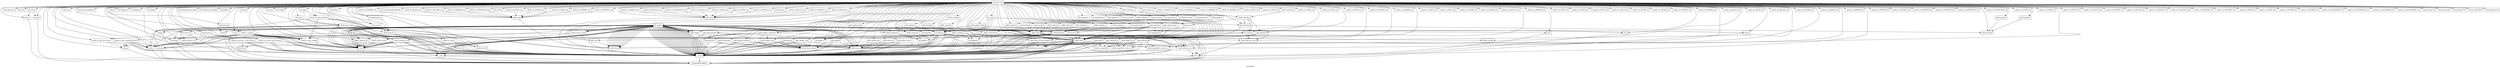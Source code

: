 digraph "Call graph" {
	label="Call graph";

	Node0x805705540 [shape=record,label="{external node}"];
	Node0x805705540 -> Node0x8057062c0;
	Node0x805705540 -> Node0x8057065f0;
	Node0x805705540 -> Node0x805706650;
	Node0x805705540 -> Node0x8057066b0;
	Node0x805705540 -> Node0x805706710;
	Node0x805705540 -> Node0x8057067d0;
	Node0x805705540 -> Node0x805706830;
	Node0x805705540 -> Node0x8057068f0;
	Node0x805705540 -> Node0x805706980;
	Node0x805705540 -> Node0x8057069e0;
	Node0x805705540 -> Node0x805706a40;
	Node0x805705540 -> Node0x805706aa0;
	Node0x805705540 -> Node0x805707490;
	Node0x805705540 -> Node0x805706c20;
	Node0x805705540 -> Node0x8057074f0;
	Node0x805705540 -> Node0x8057075b0;
	Node0x805705540 -> Node0x805707640;
	Node0x805705540 -> Node0x8057076d0;
	Node0x805705540 -> Node0x805707790;
	Node0x805705540 -> Node0x8057077f0;
	Node0x805705540 -> Node0x805707850;
	Node0x805705540 -> Node0x8057078e0;
	Node0x805705540 -> Node0x805707550;
	Node0x805705540 -> Node0x8057079a0;
	Node0x805705540 -> Node0x805707a00;
	Node0x805705540 -> Node0x805707ac0;
	Node0x805705540 -> Node0x805707be0;
	Node0x805705540 -> Node0x805707c40;
	Node0x805705540 -> Node0x805707ca0;
	Node0x805705540 -> Node0x805707d00;
	Node0x805705540 -> Node0x805707d60;
	Node0x805705540 -> Node0x805707dc0;
	Node0x805705540 -> Node0x805707e20;
	Node0x805705540 -> Node0x805707ee0;
	Node0x805705540 -> Node0x805707f40;
	Node0x805705540 -> Node0x805707fa0;
	Node0x805705540 -> Node0x80536e000;
	Node0x805705540 -> Node0x80536e060;
	Node0x805705540 -> Node0x80536e0c0;
	Node0x805705540 -> Node0x80536e180;
	Node0x805705540 -> Node0x80536e1e0;
	Node0x805705540 -> Node0x80536e240;
	Node0x805705540 -> Node0x80536e2a0;
	Node0x805705540 -> Node0x80536e300;
	Node0x805705540 -> Node0x80536e360;
	Node0x805705540 -> Node0x80536e420;
	Node0x805705540 -> Node0x80536e540;
	Node0x805705540 -> Node0x80536e5a0;
	Node0x805705540 -> Node0x80536e600;
	Node0x805705540 -> Node0x80536e660;
	Node0x805705540 -> Node0x80536e6c0;
	Node0x805705540 -> Node0x80536e780;
	Node0x805705540 -> Node0x80536e9c0;
	Node0x805705540 -> Node0x80536ec00;
	Node0x805705540 -> Node0x80536ea80;
	Node0x805705540 -> Node0x80536eae0;
	Node0x805705540 -> Node0x80536eb40;
	Node0x805705540 -> Node0x80536eba0;
	Node0x805705540 -> Node0x80536ec60;
	Node0x805705540 -> Node0x80536ecc0;
	Node0x805705540 -> Node0x80536ed20;
	Node0x805705540 -> Node0x80536ed80;
	Node0x805705540 -> Node0x80536ee40;
	Node0x805705540 -> Node0x80536eea0;
	Node0x805705540 -> Node0x80536ef00;
	Node0x805705540 -> Node0x80536ef60;
	Node0x805705540 -> Node0x80536efc0;
	Node0x805705540 -> Node0x80536f020;
	Node0x805705540 -> Node0x80536f080;
	Node0x805705540 -> Node0x80536f0e0;
	Node0x805705540 -> Node0x80536f140;
	Node0x805705540 -> Node0x80536f1a0;
	Node0x805705540 -> Node0x80536f200;
	Node0x805705540 -> Node0x80536f260;
	Node0x805705540 -> Node0x80536f2c0;
	Node0x805705540 -> Node0x80536f320;
	Node0x805705540 -> Node0x80536f380;
	Node0x805705540 -> Node0x80536f3e0;
	Node0x805705540 -> Node0x80536f440;
	Node0x805705540 -> Node0x80536f4a0;
	Node0x805705540 -> Node0x80536f500;
	Node0x805705540 -> Node0x80536f560;
	Node0x805705540 -> Node0x80536f5c0;
	Node0x805705540 -> Node0x80536f620;
	Node0x805705540 -> Node0x80536f680;
	Node0x805705540 -> Node0x80536f6e0;
	Node0x805705540 -> Node0x80536f7a0;
	Node0x805705540 -> Node0x80536f800;
	Node0x805705540 -> Node0x80536f860;
	Node0x805705540 -> Node0x80536f8c0;
	Node0x805705540 -> Node0x80536f920;
	Node0x805705540 -> Node0x80536f980;
	Node0x805705540 -> Node0x80536f9e0;
	Node0x805705540 -> Node0x80536fa40;
	Node0x805705540 -> Node0x80536fb00;
	Node0x805705540 -> Node0x80536e720;
	Node0x805705540 -> Node0x80536fb60;
	Node0x805705540 -> Node0x80536fbc0;
	Node0x805705540 -> Node0x80536fc20;
	Node0x805705540 -> Node0x80536fc80;
	Node0x805705540 -> Node0x80536fce0;
	Node0x805705540 -> Node0x80536fd40;
	Node0x805705540 -> Node0x80536fda0;
	Node0x805705540 -> Node0x80536fe00;
	Node0x805705540 -> Node0x80536fe60;
	Node0x805705540 -> Node0x80536fec0;
	Node0x805705540 -> Node0x80536ff20;
	Node0x805705540 -> Node0x80536ff80;
	Node0x805705540 -> Node0x80536ffe0;
	Node0x805705540 -> Node0x805370040;
	Node0x805705540 -> Node0x80536e840;
	Node0x805705540 -> Node0x8053700a0;
	Node0x805705540 -> Node0x805370100;
	Node0x805705540 -> Node0x805706890;
	Node0x805705540 -> Node0x805706bc0;
	Node0x805705540 -> Node0x805370160;
	Node0x805705540 -> Node0x8057073d0;
	Node0x805705540 -> Node0x80536e4e0;
	Node0x805705540 -> Node0x805706770;
	Node0x805705540 -> Node0x805707a60;
	Node0x805705540 -> Node0x805370280;
	Node0x805705540 -> Node0x805706590;
	Node0x805705540 -> Node0x805707b80;
	Node0x805705540 -> Node0x805707b20;
	Node0x805705540 -> Node0x805370220;
	Node0x805705540 -> Node0x8053701c0;
	Node0x805705540 -> Node0x805370340;
	Node0x805705540 -> Node0x8053702e0;
	Node0x805705540 -> Node0x8053703a0;
	Node0x805705540 -> Node0x80536ede0;
	Node0x805705540 -> Node0x805706b00;
	Node0x805705540 -> Node0x80536e120;
	Node0x805705540 -> Node0x80536e960;
	Node0x805705540 -> Node0x80536e3c0;
	Node0x805705540 -> Node0x80536e900;
	Node0x805705540 -> Node0x805707e80;
	Node0x805705540 -> Node0x8057064d0;
	Node0x805705540 -> Node0x805370400;
	Node0x805705540 -> Node0x805370460;
	Node0x805705540 -> Node0x8053704c0;
	Node0x805705540 -> Node0x80536e8a0;
	Node0x805705540 -> Node0x80536f740;
	Node0x805705540 -> Node0x80536faa0;
	Node0x805705540 -> Node0x80536ea20;
	Node0x805705540 -> Node0x80536e480;
	Node0x805705540 -> Node0x805706b60;
	Node0x805705540 -> Node0x805707430;
	Node0x805705540 -> Node0x805370520;
	Node0x805705540 -> Node0x805370580;
	Node0x805705540 -> Node0x8053705e0;
	Node0x805705540 -> Node0x805370640;
	Node0x805705540 -> Node0x8053706a0;
	Node0x805705540 -> Node0x805370700;
	Node0x805705540 -> Node0x805370760;
	Node0x805705540 -> Node0x8053707c0;
	Node0x805705540 -> Node0x805370820;
	Node0x805705540 -> Node0x805370880;
	Node0x805705540 -> Node0x8053708e0;
	Node0x805705540 -> Node0x805370940;
	Node0x805705540 -> Node0x8053709a0;
	Node0x805705540 -> Node0x805370a00;
	Node0x805705540 -> Node0x805370a60;
	Node0x805705540 -> Node0x805370ac0;
	Node0x805705540 -> Node0x805370b20;
	Node0x805705540 -> Node0x805370b80;
	Node0x805705540 -> Node0x805370be0;
	Node0x805705540 -> Node0x805370c40;
	Node0x805705540 -> Node0x805370ca0;
	Node0x805705540 -> Node0x805370d00;
	Node0x805705540 -> Node0x805370d60;
	Node0x805705540 -> Node0x805370dc0;
	Node0x805705540 -> Node0x805370e20;
	Node0x805705540 -> Node0x805370e80;
	Node0x805705540 -> Node0x805370ee0;
	Node0x805705540 -> Node0x805370f40;
	Node0x805705540 -> Node0x805370fa0;
	Node0x805705540 -> Node0x805372000;
	Node0x805705540 -> Node0x805372060;
	Node0x805705540 -> Node0x8053720c0;
	Node0x805705540 -> Node0x805372120;
	Node0x805705540 -> Node0x805372180;
	Node0x805705540 -> Node0x8053721e0;
	Node0x805705540 -> Node0x805372240;
	Node0x805705540 -> Node0x8053722a0;
	Node0x805705540 -> Node0x805372300;
	Node0x805705540 -> Node0x805372360;
	Node0x805705540 -> Node0x8053723c0;
	Node0x805705540 -> Node0x805372420;
	Node0x805705540 -> Node0x805372480;
	Node0x805705540 -> Node0x8053724e0;
	Node0x805705540 -> Node0x805372540;
	Node0x805705540 -> Node0x8053725a0;
	Node0x805705540 -> Node0x805372600;
	Node0x805705540 -> Node0x805372660;
	Node0x805705540 -> Node0x8053726c0;
	Node0x805705540 -> Node0x805372720;
	Node0x805705540 -> Node0x805372780;
	Node0x805705540 -> Node0x8053727e0;
	Node0x805705540 -> Node0x805372840;
	Node0x805705540 -> Node0x8053728a0;
	Node0x805705540 -> Node0x805372900;
	Node0x805705540 -> Node0x805372960;
	Node0x805705540 -> Node0x8053729c0;
	Node0x805705540 -> Node0x805372a20;
	Node0x805705540 -> Node0x805372a80;
	Node0x805705540 -> Node0x805372ae0;
	Node0x805705540 -> Node0x805372b40;
	Node0x805705540 -> Node0x805372ba0;
	Node0x805705540 -> Node0x805372c00;
	Node0x805705540 -> Node0x805372c60;
	Node0x805705540 -> Node0x805372cc0;
	Node0x805705540 -> Node0x805372d20;
	Node0x805705540 -> Node0x805372d80;
	Node0x805705540 -> Node0x805372de0;
	Node0x805705540 -> Node0x805372e40;
	Node0x805705540 -> Node0x805372ea0;
	Node0x805705540 -> Node0x805372f00;
	Node0x805705540 -> Node0x805372f60;
	Node0x805705540 -> Node0x805372fc0;
	Node0x805705540 -> Node0x805373020;
	Node0x805705540 -> Node0x805373080;
	Node0x805705540 -> Node0x8053730e0;
	Node0x805705540 -> Node0x805373140;
	Node0x805705540 -> Node0x8053731a0;
	Node0x805705540 -> Node0x805373200;
	Node0x805705540 -> Node0x805373260;
	Node0x805705540 -> Node0x8053732c0;
	Node0x8057062c0 [shape=record,label="{elf_begin}"];
	Node0x8057062c0 -> Node0x8057064d0;
	Node0x8057062c0 -> Node0x805706590;
	Node0x8057065f0 [shape=record,label="{llvm.dbg.value}"];
	Node0x805706650 [shape=record,label="{elf_cntl}"];
	Node0x8057066b0 [shape=record,label="{elf_end}"];
	Node0x8057066b0 -> Node0x805706710;
	Node0x8057066b0 -> Node0x805706770;
	Node0x8057066b0 -> Node0x805706710;
	Node0x8057066b0 -> Node0x8057067d0;
	Node0x8057066b0 -> Node0x805706830;
	Node0x8057066b0 -> Node0x805706890;
	Node0x8057066b0 -> Node0x805706890;
	Node0x805706710 [shape=record,label="{__assert}"];
	Node0x805706710 -> Node0x805706050;
	Node0x8057067d0 [shape=record,label="{free}"];
	Node0x8057067d0 -> Node0x805706050;
	Node0x805706830 [shape=record,label="{munmap}"];
	Node0x805706830 -> Node0x805706050;
	Node0x8057068f0 [shape=record,label="{elf_errmsg}"];
	Node0x8057068f0 -> Node0x805706980;
	Node0x8057068f0 -> Node0x8057069e0;
	Node0x805706980 [shape=record,label="{strerror}"];
	Node0x805706980 -> Node0x805706050;
	Node0x8057069e0 [shape=record,label="{snprintf}"];
	Node0x8057069e0 -> Node0x805706050;
	Node0x805706a40 [shape=record,label="{elf_errno}"];
	Node0x805706aa0 [shape=record,label="{elf_getdata}"];
	Node0x805706aa0 -> Node0x805706710;
	Node0x805706aa0 -> Node0x805706710;
	Node0x805706aa0 -> Node0x805706b00;
	Node0x805706aa0 -> Node0x805706050;
	Node0x805706aa0 -> Node0x805706b60;
	Node0x805706aa0 -> Node0x805706710;
	Node0x805706aa0 -> Node0x805706bc0;
	Node0x805706aa0 -> Node0x805706c20;
	Node0x805706aa0 -> Node0x8057073d0;
	Node0x805706aa0 -> Node0x805707430;
	Node0x805706aa0 -> Node0x805706050;
	Node0x805706aa0 -> Node0x8057073d0;
	Node0x805707490 [shape=record,label="{llvm.memset.p0i8.i64}"];
	Node0x805706c20 [shape=record,label="{malloc}"];
	Node0x805706c20 -> Node0x805706050;
	Node0x8057074f0 [shape=record,label="{elf_newdata}"];
	Node0x8057074f0 -> Node0x805706710;
	Node0x8057074f0 -> Node0x805706aa0;
	Node0x8057074f0 -> Node0x805706bc0;
	Node0x8057074f0 -> Node0x805707550;
	Node0x8057075b0 [shape=record,label="{elf_rawdata}"];
	Node0x8057075b0 -> Node0x805706710;
	Node0x8057075b0 -> Node0x805706710;
	Node0x8057075b0 -> Node0x805706bc0;
	Node0x805707640 [shape=record,label="{elf_fill}"];
	Node0x805707ac0 [shape=record,label="{elf_getarsym}"];
	Node0x805707ac0 -> Node0x805707b20;
	Node0x805707ac0 -> Node0x805707b80;
	Node0x8057076d0 [shape=record,label="{elf_flagarhdr}"];
	Node0x805707790 [shape=record,label="{elf_flagdata}"];
	Node0x8057077f0 [shape=record,label="{elf_flagehdr}"];
	Node0x805707850 [shape=record,label="{elf_flagelf}"];
	Node0x8057078e0 [shape=record,label="{elf_flagphdr}"];
	Node0x805707550 [shape=record,label="{elf_flagscn}"];
	Node0x8057079a0 [shape=record,label="{elf_flagshdr}"];
	Node0x805707a00 [shape=record,label="{elf_getarhdr}"];
	Node0x805707a00 -> Node0x805707a60;
	Node0x805707be0 [shape=record,label="{llvm.lifetime.start.p0i8}"];
	Node0x805707c40 [shape=record,label="{llvm.lifetime.end.p0i8}"];
	Node0x805707ca0 [shape=record,label="{elf_getbase}"];
	Node0x805707d00 [shape=record,label="{elf_getident}"];
	Node0x805707d00 -> Node0x805706710;
	Node0x805707d60 [shape=record,label="{elf_hash}"];
	Node0x805707dc0 [shape=record,label="{elf_kind}"];
	Node0x805707e20 [shape=record,label="{elf_memory}"];
	Node0x805707e20 -> Node0x805707e80;
	Node0x805707ee0 [shape=record,label="{elf_next}"];
	Node0x805707ee0 -> Node0x805706710;
	Node0x805707ee0 -> Node0x805706710;
	Node0x805707ee0 -> Node0x805706710;
	Node0x805707f40 [shape=record,label="{elf_open}"];
	Node0x805707f40 -> Node0x8057064d0;
	Node0x805707fa0 [shape=record,label="{elf_openmemory}"];
	Node0x805707fa0 -> Node0x805707e80;
	Node0x80536e000 [shape=record,label="{elf_rand}"];
	Node0x80536e060 [shape=record,label="{elf_rawfile}"];
	Node0x80536e0c0 [shape=record,label="{elf_getphdrnum}"];
	Node0x80536e0c0 -> Node0x80536e120;
	Node0x80536e180 [shape=record,label="{elf_getphnum}"];
	Node0x80536e180 -> Node0x80536e120;
	Node0x80536e1e0 [shape=record,label="{elf_getshdrnum}"];
	Node0x80536e1e0 -> Node0x80536e120;
	Node0x80536e240 [shape=record,label="{elf_getshnum}"];
	Node0x80536e240 -> Node0x80536e120;
	Node0x80536e2a0 [shape=record,label="{elf_getshdrstrndx}"];
	Node0x80536e2a0 -> Node0x80536e120;
	Node0x80536e300 [shape=record,label="{elf_getshstrndx}"];
	Node0x80536e300 -> Node0x80536e120;
	Node0x80536e360 [shape=record,label="{elf_setshstrndx}"];
	Node0x80536e360 -> Node0x80536e120;
	Node0x80536e360 -> Node0x80536e3c0;
	Node0x80536e420 [shape=record,label="{_libelf_load_section_headers}"];
	Node0x80536e420 -> Node0x805706710;
	Node0x80536e420 -> Node0x805706710;
	Node0x80536e420 -> Node0x805706710;
	Node0x80536e420 -> Node0x80536e480;
	Node0x80536e420 -> Node0x805706710;
	Node0x80536e420 -> Node0x805707430;
	Node0x80536e420 -> Node0x805706710;
	Node0x80536e420 -> Node0x80536e4e0;
	Node0x80536e420 -> Node0x805706050;
	Node0x80536e540 [shape=record,label="{elf_getscn}"];
	Node0x80536e540 -> Node0x80536e120;
	Node0x80536e540 -> Node0x80536e420;
	Node0x80536e5a0 [shape=record,label="{elf_ndxscn}"];
	Node0x80536e600 [shape=record,label="{elf_newscn}"];
	Node0x80536e600 -> Node0x80536e120;
	Node0x80536e600 -> Node0x80536e420;
	Node0x80536e600 -> Node0x805706710;
	Node0x80536e600 -> Node0x80536e4e0;
	Node0x80536e600 -> Node0x805706710;
	Node0x80536e600 -> Node0x80536e4e0;
	Node0x80536e600 -> Node0x805707550;
	Node0x80536e660 [shape=record,label="{elf_nextscn}"];
	Node0x80536e660 -> Node0x80536e120;
	Node0x80536e660 -> Node0x80536e420;
	Node0x80536e6c0 [shape=record,label="{elf_strptr}"];
	Node0x80536e6c0 -> Node0x80536e540;
	Node0x80536e6c0 -> Node0x80536e720;
	Node0x80536e6c0 -> Node0x805706aa0;
	Node0x80536e6c0 -> Node0x805706aa0;
	Node0x80536e6c0 -> Node0x805706aa0;
	Node0x80536e6c0 -> Node0x805706aa0;
	Node0x80536e780 [shape=record,label="{elf_update}"];
	Node0x80536e780 -> Node0x80536e120;
	Node0x80536e780 -> Node0x80536e480;
	Node0x80536e780 -> Node0x80536e480;
	Node0x80536e780 -> Node0x80536e480;
	Node0x80536e780 -> Node0x80536e480;
	Node0x80536e780 -> Node0x80536e480;
	Node0x80536e780 -> Node0x8057077f0;
	Node0x80536e780 -> Node0x80536e480;
	Node0x80536e780 -> Node0x80536e7e0;
	Node0x80536e780 -> Node0x80536e480;
	Node0x80536e780 -> Node0x80536e840;
	Node0x80536e780 -> Node0x80536e8a0;
	Node0x80536e780 -> Node0x80536e7e0;
	Node0x80536e780 -> Node0x80536e420;
	Node0x80536e780 -> Node0x805706b00;
	Node0x80536e780 -> Node0x80536e840;
	Node0x80536e780 -> Node0x805706aa0;
	Node0x80536e780 -> Node0x805706b60;
	Node0x80536e780 -> Node0x80536e480;
	Node0x80536e780 -> Node0x80536e840;
	Node0x80536e780 -> Node0x80536e480;
	Node0x80536e780 -> Node0x80536e7e0;
	Node0x80536e780 -> Node0x80536e480;
	Node0x80536e780 -> Node0x80536e840;
	Node0x80536e780 -> Node0x80536e7e0;
	Node0x80536e780 -> Node0x80536e900;
	Node0x80536e780 -> Node0x80536e960;
	Node0x80536e780 -> Node0x805706710;
	Node0x80536e780 -> Node0x805706710;
	Node0x80536e780 -> Node0x805706c20;
	Node0x80536e780 -> Node0x80536e9c0;
	Node0x80536e780 -> Node0x805706710;
	Node0x80536e780 -> Node0x80536e120;
	Node0x80536e780 -> Node0x805706710;
	Node0x80536e780 -> Node0x80536e480;
	Node0x80536e780 -> Node0x805706b60;
	Node0x80536e780 -> Node0x80536ea20;
	Node0x80536e780 -> Node0x80536e120;
	Node0x80536e780 -> Node0x805706710;
	Node0x80536e780 -> Node0x805706710;
	Node0x80536e780 -> Node0x805706710;
	Node0x80536e780 -> Node0x80536e840;
	Node0x80536e780 -> Node0x805706710;
	Node0x80536e780 -> Node0x80536e480;
	Node0x80536e780 -> Node0x805706710;
	Node0x80536e780 -> Node0x80536e8a0;
	Node0x80536e780 -> Node0x805706b60;
	Node0x80536e780 -> Node0x80536ea20;
	Node0x80536e780 -> Node0x805706b00;
	Node0x80536e780 -> Node0x805706710;
	Node0x80536e780 -> Node0x80536e840;
	Node0x80536e780 -> Node0x805706710;
	Node0x80536e780 -> Node0x8057075b0;
	Node0x80536e780 -> Node0x805706710;
	Node0x80536e780 -> Node0x805706710;
	Node0x80536e780 -> Node0x805706710;
	Node0x80536e780 -> Node0x805706b60;
	Node0x80536e780 -> Node0x805706710;
	Node0x80536e780 -> Node0x805706710;
	Node0x80536e780 -> Node0x805706710;
	Node0x80536e780 -> Node0x805706710;
	Node0x80536e780 -> Node0x80536e480;
	Node0x80536e780 -> Node0x80536ea20;
	Node0x80536e780 -> Node0x80536e120;
	Node0x80536e780 -> Node0x805706710;
	Node0x80536e780 -> Node0x80536e840;
	Node0x80536e780 -> Node0x805706710;
	Node0x80536e780 -> Node0x805706710;
	Node0x80536e780 -> Node0x805706b60;
	Node0x80536e780 -> Node0x80536e480;
	Node0x80536e780 -> Node0x80536ea20;
	Node0x80536e780 -> Node0x805706710;
	Node0x80536e780 -> Node0x805706710;
	Node0x80536e780 -> Node0x805706710;
	Node0x80536e780 -> Node0x805706710;
	Node0x80536e780 -> Node0x80536ea80;
	Node0x80536e780 -> Node0x80536eae0;
	Node0x80536e780 -> Node0x80536e9c0;
	Node0x80536e780 -> Node0x805706710;
	Node0x80536e780 -> Node0x805706710;
	Node0x80536e780 -> Node0x805706830;
	Node0x80536e780 -> Node0x80536e9c0;
	Node0x80536e780 -> Node0x80536eb40;
	Node0x80536e780 -> Node0x80536e9c0;
	Node0x80536e780 -> Node0x805706710;
	Node0x80536e780 -> Node0x805706710;
	Node0x80536e780 -> Node0x8057067d0;
	Node0x80536e780 -> Node0x80536eba0;
	Node0x80536e780 -> Node0x80536e9c0;
	Node0x80536e780 -> Node0x805706710;
	Node0x80536e780 -> Node0x805706770;
	Node0x80536e780 -> Node0x8057067d0;
	Node0x80536e780 -> Node0x8057067d0;
	Node0x80536e780 -> Node0x8057067d0;
	Node0x80536e780 -> Node0x8057067d0;
	Node0x80536e780 -> Node0x8057067d0;
	Node0x80536e780 -> Node0x8057067d0;
	Node0x80536e7e0 [shape=record,label="{_libelf_insert_extent}"];
	Node0x80536e7e0 -> Node0x805706710;
	Node0x80536e7e0 -> Node0x805706c20;
	Node0x80536e7e0 -> Node0x80536e9c0;
	Node0x80536e9c0 [shape=record,label="{__error}"];
	Node0x80536e9c0 -> Node0x805706050;
	Node0x80536ec00 [shape=record,label="{llvm.memcpy.p0i8.p0i8.i64}"];
	Node0x80536ea80 [shape=record,label="{ftruncate}"];
	Node0x80536ea80 -> Node0x805706050;
	Node0x80536eae0 [shape=record,label="{lseek}"];
	Node0x80536eae0 -> Node0x805706050;
	Node0x80536eb40 [shape=record,label="{write}"];
	Node0x80536eb40 -> Node0x805706050;
	Node0x80536eba0 [shape=record,label="{mmap}"];
	Node0x80536eba0 -> Node0x805706050;
	Node0x80536ec60 [shape=record,label="{elf_version}"];
	Node0x80536ecc0 [shape=record,label="{gelf_getcap}"];
	Node0x80536ecc0 -> Node0x805706710;
	Node0x80536ecc0 -> Node0x805706b00;
	Node0x80536ecc0 -> Node0x805706b60;
	Node0x80536ecc0 -> Node0x805706710;
	Node0x80536ed20 [shape=record,label="{gelf_update_cap}"];
	Node0x80536ed20 -> Node0x805706710;
	Node0x80536ed20 -> Node0x805706b00;
	Node0x80536ed20 -> Node0x805706b60;
	Node0x80536ed20 -> Node0x805706710;
	Node0x80536ed80 [shape=record,label="{elf32_checksum}"];
	Node0x80536ed80 -> Node0x80536ede0;
	Node0x80536ee40 [shape=record,label="{elf64_checksum}"];
	Node0x80536ee40 -> Node0x80536ede0;
	Node0x80536eea0 [shape=record,label="{gelf_checksum}"];
	Node0x80536eea0 -> Node0x80536ede0;
	Node0x80536ef00 [shape=record,label="{gelf_getdyn}"];
	Node0x80536ef00 -> Node0x805706710;
	Node0x80536ef00 -> Node0x805706b00;
	Node0x80536ef00 -> Node0x805706b60;
	Node0x80536ef00 -> Node0x805706710;
	Node0x80536ef60 [shape=record,label="{gelf_update_dyn}"];
	Node0x80536ef60 -> Node0x805706710;
	Node0x80536ef60 -> Node0x805706b00;
	Node0x80536ef60 -> Node0x805706b60;
	Node0x80536ef60 -> Node0x805706710;
	Node0x80536efc0 [shape=record,label="{elf32_getehdr}"];
	Node0x80536efc0 -> Node0x80536e120;
	Node0x80536f020 [shape=record,label="{elf64_getehdr}"];
	Node0x80536f020 -> Node0x80536e120;
	Node0x80536f080 [shape=record,label="{gelf_getehdr}"];
	Node0x80536f080 -> Node0x80536e120;
	Node0x80536f080 -> Node0x805706710;
	Node0x80536f080 -> Node0x80536e120;
	Node0x80536f0e0 [shape=record,label="{elf32_newehdr}"];
	Node0x80536f0e0 -> Node0x80536e120;
	Node0x80536f140 [shape=record,label="{elf64_newehdr}"];
	Node0x80536f140 -> Node0x80536e120;
	Node0x80536f1a0 [shape=record,label="{gelf_newehdr}"];
	Node0x80536f1a0 -> Node0x80536e120;
	Node0x80536f200 [shape=record,label="{gelf_update_ehdr}"];
	Node0x80536f200 -> Node0x80536e120;
	Node0x80536f200 -> Node0x8057077f0;
	Node0x80536f260 [shape=record,label="{gelf_getclass}"];
	Node0x80536f2c0 [shape=record,label="{elf32_fsize}"];
	Node0x80536f2c0 -> Node0x80536e480;
	Node0x80536f320 [shape=record,label="{elf64_fsize}"];
	Node0x80536f320 -> Node0x80536e480;
	Node0x80536f380 [shape=record,label="{gelf_fsize}"];
	Node0x80536f380 -> Node0x80536e480;
	Node0x80536f3e0 [shape=record,label="{_libelf_is_mips64el}"];
	Node0x80536f440 [shape=record,label="{_libelf_mips64el_r_info_tof}"];
	Node0x80536f4a0 [shape=record,label="{_libelf_mips64el_r_info_tom}"];
	Node0x80536f500 [shape=record,label="{gelf_getmove}"];
	Node0x80536f500 -> Node0x805706710;
	Node0x80536f500 -> Node0x805706b00;
	Node0x80536f500 -> Node0x805706b60;
	Node0x80536f500 -> Node0x805706710;
	Node0x80536f560 [shape=record,label="{gelf_update_move}"];
	Node0x80536f560 -> Node0x805706710;
	Node0x80536f560 -> Node0x805706b00;
	Node0x80536f560 -> Node0x805706b60;
	Node0x80536f560 -> Node0x805706710;
	Node0x80536f5c0 [shape=record,label="{elf32_getphdr}"];
	Node0x80536f5c0 -> Node0x80536e8a0;
	Node0x80536f620 [shape=record,label="{elf64_getphdr}"];
	Node0x80536f620 -> Node0x80536e8a0;
	Node0x80536f680 [shape=record,label="{gelf_getphdr}"];
	Node0x80536f680 -> Node0x80536e0c0;
	Node0x80536f680 -> Node0x80536e120;
	Node0x80536f680 -> Node0x80536e8a0;
	Node0x80536f680 -> Node0x80536e120;
	Node0x80536f680 -> Node0x80536e8a0;
	Node0x80536f6e0 [shape=record,label="{elf32_newphdr}"];
	Node0x80536f6e0 -> Node0x80536f740;
	Node0x80536f7a0 [shape=record,label="{elf64_newphdr}"];
	Node0x80536f7a0 -> Node0x80536f740;
	Node0x80536f800 [shape=record,label="{gelf_newphdr}"];
	Node0x80536f800 -> Node0x80536f740;
	Node0x80536f860 [shape=record,label="{gelf_update_phdr}"];
	Node0x80536f860 -> Node0x80536e0c0;
	Node0x80536f860 -> Node0x80536e120;
	Node0x80536f860 -> Node0x8057078e0;
	Node0x80536f8c0 [shape=record,label="{gelf_getrel}"];
	Node0x80536f8c0 -> Node0x805706710;
	Node0x80536f8c0 -> Node0x805706b00;
	Node0x80536f8c0 -> Node0x805706b60;
	Node0x80536f8c0 -> Node0x805706710;
	Node0x80536f8c0 -> Node0x80536f3e0;
	Node0x80536f8c0 -> Node0x80536f4a0;
	Node0x80536f920 [shape=record,label="{gelf_update_rel}"];
	Node0x80536f920 -> Node0x805706710;
	Node0x80536f920 -> Node0x805706b00;
	Node0x80536f920 -> Node0x805706b60;
	Node0x80536f920 -> Node0x805706710;
	Node0x80536f920 -> Node0x80536f3e0;
	Node0x80536f920 -> Node0x80536f440;
	Node0x80536f980 [shape=record,label="{gelf_getrela}"];
	Node0x80536f980 -> Node0x805706710;
	Node0x80536f980 -> Node0x805706b00;
	Node0x80536f980 -> Node0x805706b60;
	Node0x80536f980 -> Node0x805706710;
	Node0x80536f980 -> Node0x80536f3e0;
	Node0x80536f980 -> Node0x80536f4a0;
	Node0x80536f9e0 [shape=record,label="{gelf_update_rela}"];
	Node0x80536f9e0 -> Node0x805706710;
	Node0x80536f9e0 -> Node0x805706b00;
	Node0x80536f9e0 -> Node0x805706b60;
	Node0x80536f9e0 -> Node0x805706710;
	Node0x80536f9e0 -> Node0x80536f3e0;
	Node0x80536f9e0 -> Node0x80536f440;
	Node0x80536fa40 [shape=record,label="{elf32_getshdr}"];
	Node0x80536fa40 -> Node0x80536faa0;
	Node0x80536fb00 [shape=record,label="{elf64_getshdr}"];
	Node0x80536fb00 -> Node0x80536faa0;
	Node0x80536e720 [shape=record,label="{gelf_getshdr}"];
	Node0x80536e720 -> Node0x80536faa0;
	Node0x80536e720 -> Node0x805706710;
	Node0x80536fb60 [shape=record,label="{gelf_update_shdr}"];
	Node0x80536fb60 -> Node0x805707550;
	Node0x80536fbc0 [shape=record,label="{gelf_getsym}"];
	Node0x80536fbc0 -> Node0x805706710;
	Node0x80536fbc0 -> Node0x805706b00;
	Node0x80536fbc0 -> Node0x805706b60;
	Node0x80536fbc0 -> Node0x805706710;
	Node0x80536fc20 [shape=record,label="{gelf_update_sym}"];
	Node0x80536fc20 -> Node0x805706710;
	Node0x80536fc20 -> Node0x805706b00;
	Node0x80536fc20 -> Node0x805706b60;
	Node0x80536fc20 -> Node0x805706710;
	Node0x80536fc80 [shape=record,label="{gelf_getsyminfo}"];
	Node0x80536fc80 -> Node0x805706710;
	Node0x80536fc80 -> Node0x805706b00;
	Node0x80536fc80 -> Node0x805706b60;
	Node0x80536fc80 -> Node0x805706710;
	Node0x80536fce0 [shape=record,label="{gelf_update_syminfo}"];
	Node0x80536fce0 -> Node0x805706710;
	Node0x80536fce0 -> Node0x805706b00;
	Node0x80536fce0 -> Node0x805706b60;
	Node0x80536fce0 -> Node0x805706710;
	Node0x80536fd40 [shape=record,label="{gelf_getsymshndx}"];
	Node0x80536fd40 -> Node0x80536fbc0;
	Node0x80536fd40 -> Node0x805706710;
	Node0x80536fd40 -> Node0x805706b00;
	Node0x80536fd40 -> Node0x805706b60;
	Node0x80536fd40 -> Node0x805706710;
	Node0x80536fd40 -> Node0x805706710;
	Node0x80536fda0 [shape=record,label="{gelf_update_symshndx}"];
	Node0x80536fda0 -> Node0x80536fc20;
	Node0x80536fda0 -> Node0x805706710;
	Node0x80536fda0 -> Node0x805706b00;
	Node0x80536fda0 -> Node0x805706b60;
	Node0x80536fda0 -> Node0x805706710;
	Node0x80536fda0 -> Node0x805706710;
	Node0x80536fe00 [shape=record,label="{elf32_xlatetof}"];
	Node0x80536fe00 -> Node0x80536ea20;
	Node0x80536fe60 [shape=record,label="{elf64_xlatetof}"];
	Node0x80536fe60 -> Node0x80536ea20;
	Node0x80536fec0 [shape=record,label="{elf32_xlatetom}"];
	Node0x80536fec0 -> Node0x80536ea20;
	Node0x80536ff20 [shape=record,label="{elf64_xlatetom}"];
	Node0x80536ff20 -> Node0x80536ea20;
	Node0x80536ff80 [shape=record,label="{gelf_xlatetom}"];
	Node0x80536ff80 -> Node0x80536ea20;
	Node0x80536ffe0 [shape=record,label="{gelf_xlatetof}"];
	Node0x80536ffe0 -> Node0x80536ea20;
	Node0x805370040 [shape=record,label="{_libelf_malign}"];
	Node0x80536e840 [shape=record,label="{_libelf_falign}"];
	Node0x8053700a0 [shape=record,label="{_libelf_allocate_elf}"];
	Node0x8053700a0 -> Node0x805706c20;
	Node0x8053700a0 -> Node0x80536e9c0;
	Node0x805370100 [shape=record,label="{_libelf_init_elf}"];
	Node0x805370100 -> Node0x805706710;
	Node0x805370100 -> Node0x805706710;
	Node0x805706890 [shape=record,label="{_libelf_release_elf}"];
	Node0x805706890 -> Node0x8057067d0;
	Node0x805706890 -> Node0x8057067d0;
	Node0x805706890 -> Node0x8057067d0;
	Node0x805706890 -> Node0x8057067d0;
	Node0x805706890 -> Node0x8057067d0;
	Node0x805706890 -> Node0x805706710;
	Node0x805706890 -> Node0x8057067d0;
	Node0x805706890 -> Node0x8057067d0;
	Node0x805706890 -> Node0x8057067d0;
	Node0x805706890 -> Node0x8057067d0;
	Node0x805706bc0 [shape=record,label="{_libelf_allocate_data}"];
	Node0x805706bc0 -> Node0x805370160;
	Node0x805370160 [shape=record,label="{calloc}"];
	Node0x805370160 -> Node0x805706050;
	Node0x8057073d0 [shape=record,label="{_libelf_release_data}"];
	Node0x8057073d0 -> Node0x8057067d0;
	Node0x8057073d0 -> Node0x8057067d0;
	Node0x80536e4e0 [shape=record,label="{_libelf_allocate_scn}"];
	Node0x80536e4e0 -> Node0x805370160;
	Node0x80536e4e0 -> Node0x80536e9c0;
	Node0x805706770 [shape=record,label="{_libelf_release_scn}"];
	Node0x805706770 -> Node0x805706710;
	Node0x805706770 -> Node0x8057067d0;
	Node0x805706770 -> Node0x8057067d0;
	Node0x805706770 -> Node0x805706710;
	Node0x805706770 -> Node0x8057067d0;
	Node0x805706770 -> Node0x8057067d0;
	Node0x805706770 -> Node0x805706710;
	Node0x805706770 -> Node0x8057067d0;
	Node0x805707a60 [shape=record,label="{_libelf_ar_gethdr}"];
	Node0x805707a60 -> Node0x805706710;
	Node0x805707a60 -> Node0x805706710;
	Node0x805707a60 -> Node0x805706710;
	Node0x805707a60 -> Node0x805706c20;
	Node0x805707a60 -> Node0x8053701c0;
	Node0x805707a60 -> Node0x805370220;
	Node0x805707a60 -> Node0x805370220;
	Node0x805707a60 -> Node0x805370220;
	Node0x805707a60 -> Node0x805370220;
	Node0x805707a60 -> Node0x805370280;
	Node0x805707a60 -> Node0x805370220;
	Node0x805707a60 -> Node0x8053702e0;
	Node0x805707a60 -> Node0x8057067d0;
	Node0x805707a60 -> Node0x8057067d0;
	Node0x805707a60 -> Node0x8057067d0;
	Node0x805370280 [shape=record,label="{strncmp}"];
	Node0x805370280 -> Node0x805706050;
	Node0x805706590 [shape=record,label="{_libelf_ar_open_member}"];
	Node0x805706590 -> Node0x805706710;
	Node0x805706590 -> Node0x805706710;
	Node0x805706590 -> Node0x805370220;
	Node0x805706590 -> Node0x805370280;
	Node0x805706590 -> Node0x805370220;
	Node0x805706590 -> Node0x805707e20;
	Node0x805707b80 [shape=record,label="{_libelf_ar_process_bsd_symtab}"];
	Node0x805707b80 -> Node0x805706710;
	Node0x805707b80 -> Node0x805706710;
	Node0x805707b80 -> Node0x805706710;
	Node0x805707b80 -> Node0x805706c20;
	Node0x805707b80 -> Node0x805707d60;
	Node0x805707b80 -> Node0x8057067d0;
	Node0x805707b20 [shape=record,label="{_libelf_ar_process_svr4_symtab}"];
	Node0x805707b20 -> Node0x805706710;
	Node0x805707b20 -> Node0x805706710;
	Node0x805707b20 -> Node0x805706710;
	Node0x805707b20 -> Node0x805706c20;
	Node0x805707b20 -> Node0x805707d60;
	Node0x805707b20 -> Node0x8057067d0;
	Node0x805370220 [shape=record,label="{_libelf_ar_get_number}"];
	Node0x805370220 -> Node0x805706710;
	Node0x8053701c0 [shape=record,label="{_libelf_ar_get_translated_name}"];
	Node0x8053701c0 -> Node0x805706710;
	Node0x8053701c0 -> Node0x805706710;
	Node0x8053701c0 -> Node0x805706710;
	Node0x8053701c0 -> Node0x805706c20;
	Node0x8053701c0 -> Node0x805370340;
	Node0x8053701c0 -> Node0x805370280;
	Node0x8053701c0 -> Node0x805706c20;
	Node0x8053701c0 -> Node0x805370340;
	Node0x8053701c0 -> Node0x805706c20;
	Node0x8053701c0 -> Node0x805370340;
	Node0x805370340 [shape=record,label="{strncpy}"];
	Node0x805370340 -> Node0x805706050;
	Node0x8053702e0 [shape=record,label="{_libelf_ar_get_raw_name}"];
	Node0x8053702e0 -> Node0x805706c20;
	Node0x8053702e0 -> Node0x805370340;
	Node0x8053703a0 [shape=record,label="{_libelf_ar_open}"];
	Node0x8053703a0 -> Node0x805370100;
	Node0x8053703a0 -> Node0x805706710;
	Node0x8053703a0 -> Node0x805370280;
	Node0x80536ede0 [shape=record,label="{_libelf_checksum}"];
	Node0x80536ede0 -> Node0x80536f080;
	Node0x80536ede0 -> Node0x80536e540;
	Node0x80536ede0 -> Node0x80536e720;
	Node0x80536ede0 -> Node0x8057075b0;
	Node0x80536ede0 -> Node0x8057075b0;
	Node0x805706b00 [shape=record,label="{_libelf_xlate_shtype}"];
	Node0x80536e120 [shape=record,label="{_libelf_ehdr}"];
	Node0x80536e120 -> Node0x805706710;
	Node0x80536e120 -> Node0x80536e480;
	Node0x80536e120 -> Node0x805706710;
	Node0x80536e120 -> Node0x805706b60;
	Node0x80536e120 -> Node0x805706710;
	Node0x80536e120 -> Node0x805370160;
	Node0x80536e120 -> Node0x805707430;
	Node0x80536e120 -> Node0x805706050;
	Node0x80536e120 -> Node0x805706710;
	Node0x80536e120 -> Node0x80536e480;
	Node0x80536e120 -> Node0x805706710;
	Node0x80536e120 -> Node0x80536e4e0;
	Node0x80536e120 -> Node0x805707430;
	Node0x80536e120 -> Node0x805706050;
	Node0x80536e960 [shape=record,label="{_libelf_setshnum}"];
	Node0x80536e960 -> Node0x80536e4e0;
	Node0x80536e960 -> Node0x805706710;
	Node0x80536e960 -> Node0x8057079a0;
	Node0x80536e3c0 [shape=record,label="{_libelf_setshstrndx}"];
	Node0x80536e3c0 -> Node0x80536e4e0;
	Node0x80536e3c0 -> Node0x805706710;
	Node0x80536e3c0 -> Node0x8057079a0;
	Node0x80536e900 [shape=record,label="{_libelf_setphnum}"];
	Node0x80536e900 -> Node0x80536e4e0;
	Node0x80536e900 -> Node0x805706710;
	Node0x80536e900 -> Node0x8057079a0;
	Node0x805707e80 [shape=record,label="{_libelf_memory}"];
	Node0x805707e80 -> Node0x805706710;
	Node0x805707e80 -> Node0x805706710;
	Node0x805707e80 -> Node0x8053700a0;
	Node0x805707e80 -> Node0x805706890;
	Node0x805707e80 -> Node0x805370100;
	Node0x805707e80 -> Node0x805370280;
	Node0x805707e80 -> Node0x8053703a0;
	Node0x8057064d0 [shape=record,label="{_libelf_open_object}"];
	Node0x8057064d0 -> Node0x805706710;
	Node0x8057064d0 -> Node0x805370400;
	Node0x8057064d0 -> Node0x80536e9c0;
	Node0x8057064d0 -> Node0x8053700a0;
	Node0x8057064d0 -> Node0x805370100;
	Node0x8057064d0 -> Node0x80536eba0;
	Node0x8057064d0 -> Node0x805706c20;
	Node0x8057064d0 -> Node0x805370460;
	Node0x8057064d0 -> Node0x80536e9c0;
	Node0x8057064d0 -> Node0x8057067d0;
	Node0x8057064d0 -> Node0x805706c20;
	Node0x8057064d0 -> Node0x8053704c0;
	Node0x8057064d0 -> Node0x805706710;
	Node0x8057064d0 -> Node0x805370460;
	Node0x8057064d0 -> Node0x80536e9c0;
	Node0x8057064d0 -> Node0x8053704c0;
	Node0x8057064d0 -> Node0x8057067d0;
	Node0x8057064d0 -> Node0x8057067d0;
	Node0x8057064d0 -> Node0x805707e80;
	Node0x8057064d0 -> Node0x805706710;
	Node0x8057064d0 -> Node0x8057067d0;
	Node0x8057064d0 -> Node0x805706830;
	Node0x8057064d0 -> Node0x8057066b0;
	Node0x805370400 [shape=record,label="{fstat}"];
	Node0x805370400 -> Node0x805706050;
	Node0x805370460 [shape=record,label="{read}"];
	Node0x805370460 -> Node0x805706050;
	Node0x8053704c0 [shape=record,label="{realloc}"];
	Node0x8053704c0 -> Node0x805706050;
	Node0x80536e8a0 [shape=record,label="{_libelf_getphdr}"];
	Node0x80536e8a0 -> Node0x805706710;
	Node0x80536e8a0 -> Node0x80536e120;
	Node0x80536e8a0 -> Node0x80536f380;
	Node0x80536e8a0 -> Node0x805706710;
	Node0x80536e8a0 -> Node0x805706b60;
	Node0x80536e8a0 -> Node0x805706710;
	Node0x80536e8a0 -> Node0x805370160;
	Node0x80536e8a0 -> Node0x805707430;
	Node0x80536e8a0 -> Node0x805706050;
	Node0x80536f740 [shape=record,label="{_libelf_newphdr}"];
	Node0x80536f740 -> Node0x80536e120;
	Node0x80536f740 -> Node0x805706710;
	Node0x80536f740 -> Node0x805706710;
	Node0x80536f740 -> Node0x805706710;
	Node0x80536f740 -> Node0x805706b60;
	Node0x80536f740 -> Node0x805706710;
	Node0x80536f740 -> Node0x805370160;
	Node0x80536f740 -> Node0x8057067d0;
	Node0x80536f740 -> Node0x8057067d0;
	Node0x80536f740 -> Node0x8057078e0;
	Node0x80536faa0 [shape=record,label="{_libelf_getshdr}"];
	Node0x80536ea20 [shape=record,label="{_libelf_xlate}"];
	Node0x80536ea20 -> Node0x805706710;
	Node0x80536ea20 -> Node0x805706710;
	Node0x80536ea20 -> Node0x805706050;
	Node0x80536ea20 -> Node0x805706b60;
	Node0x80536ea20 -> Node0x805706710;
	Node0x80536ea20 -> Node0x805370040;
	Node0x80536ea20 -> Node0x805707430;
	Node0x80536ea20 -> Node0x805706050;
	Node0x80536e480 [shape=record,label="{_libelf_fsize}"];
	Node0x805706b60 [shape=record,label="{_libelf_msize}"];
	Node0x805706b60 -> Node0x805706710;
	Node0x805706b60 -> Node0x805706710;
	Node0x805707430 [shape=record,label="{_libelf_get_translator}"];
	Node0x805707430 -> Node0x805706710;
	Node0x805707430 -> Node0x805706710;
	Node0x805370520 [shape=record,label="{_libelf_cvt_ADDR32_tof}"];
	Node0x805370580 [shape=record,label="{_libelf_cvt_ADDR32_tom}"];
	Node0x8053705e0 [shape=record,label="{_libelf_cvt_ADDR64_tof}"];
	Node0x805370640 [shape=record,label="{_libelf_cvt_ADDR64_tom}"];
	Node0x8053706a0 [shape=record,label="{_libelf_cvt_BYTE_tox}"];
	Node0x805370700 [shape=record,label="{_libelf_cvt_CAP32_tof}"];
	Node0x805370760 [shape=record,label="{_libelf_cvt_CAP32_tom}"];
	Node0x805370760 -> Node0x80536f2c0;
	Node0x8053707c0 [shape=record,label="{_libelf_cvt_CAP64_tof}"];
	Node0x805370820 [shape=record,label="{_libelf_cvt_CAP64_tom}"];
	Node0x805370820 -> Node0x80536f320;
	Node0x805370880 [shape=record,label="{_libelf_cvt_DYN32_tof}"];
	Node0x8053708e0 [shape=record,label="{_libelf_cvt_DYN32_tom}"];
	Node0x8053708e0 -> Node0x80536f2c0;
	Node0x805370940 [shape=record,label="{_libelf_cvt_DYN64_tof}"];
	Node0x8053709a0 [shape=record,label="{_libelf_cvt_DYN64_tom}"];
	Node0x8053709a0 -> Node0x80536f320;
	Node0x805370a00 [shape=record,label="{_libelf_cvt_EHDR32_tof}"];
	Node0x805370a60 [shape=record,label="{_libelf_cvt_EHDR32_tom}"];
	Node0x805370a60 -> Node0x80536f2c0;
	Node0x805370ac0 [shape=record,label="{_libelf_cvt_EHDR64_tof}"];
	Node0x805370b20 [shape=record,label="{_libelf_cvt_EHDR64_tom}"];
	Node0x805370b20 -> Node0x80536f320;
	Node0x805370b80 [shape=record,label="{_libelf_cvt_HALF_tof}"];
	Node0x805370be0 [shape=record,label="{_libelf_cvt_HALF_tom}"];
	Node0x805370c40 [shape=record,label="{_libelf_cvt_LWORD_tof}"];
	Node0x805370ca0 [shape=record,label="{_libelf_cvt_LWORD_tom}"];
	Node0x805370d00 [shape=record,label="{_libelf_cvt_MOVE32_tof}"];
	Node0x805370d60 [shape=record,label="{_libelf_cvt_MOVE32_tom}"];
	Node0x805370d60 -> Node0x80536f2c0;
	Node0x805370dc0 [shape=record,label="{_libelf_cvt_MOVE64_tof}"];
	Node0x805370e20 [shape=record,label="{_libelf_cvt_MOVE64_tom}"];
	Node0x805370e20 -> Node0x80536f320;
	Node0x805370e80 [shape=record,label="{_libelf_cvt_NOTE_tof}"];
	Node0x805370ee0 [shape=record,label="{_libelf_cvt_NOTE_tom}"];
	Node0x805370f40 [shape=record,label="{_libelf_cvt_OFF32_tof}"];
	Node0x805370fa0 [shape=record,label="{_libelf_cvt_OFF32_tom}"];
	Node0x805372000 [shape=record,label="{_libelf_cvt_OFF64_tof}"];
	Node0x805372060 [shape=record,label="{_libelf_cvt_OFF64_tom}"];
	Node0x8053720c0 [shape=record,label="{_libelf_cvt_PHDR32_tof}"];
	Node0x805372120 [shape=record,label="{_libelf_cvt_PHDR32_tom}"];
	Node0x805372120 -> Node0x80536f2c0;
	Node0x805372180 [shape=record,label="{_libelf_cvt_PHDR64_tof}"];
	Node0x8053721e0 [shape=record,label="{_libelf_cvt_PHDR64_tom}"];
	Node0x8053721e0 -> Node0x80536f320;
	Node0x805372240 [shape=record,label="{_libelf_cvt_REL32_tof}"];
	Node0x8053722a0 [shape=record,label="{_libelf_cvt_REL32_tom}"];
	Node0x8053722a0 -> Node0x80536f2c0;
	Node0x805372300 [shape=record,label="{_libelf_cvt_REL64_tof}"];
	Node0x805372360 [shape=record,label="{_libelf_cvt_REL64_tom}"];
	Node0x805372360 -> Node0x80536f320;
	Node0x8053723c0 [shape=record,label="{_libelf_cvt_RELA32_tof}"];
	Node0x805372420 [shape=record,label="{_libelf_cvt_RELA32_tom}"];
	Node0x805372420 -> Node0x80536f2c0;
	Node0x805372480 [shape=record,label="{_libelf_cvt_RELA64_tof}"];
	Node0x8053724e0 [shape=record,label="{_libelf_cvt_RELA64_tom}"];
	Node0x8053724e0 -> Node0x80536f320;
	Node0x805372540 [shape=record,label="{_libelf_cvt_SHDR32_tof}"];
	Node0x8053725a0 [shape=record,label="{_libelf_cvt_SHDR32_tom}"];
	Node0x8053725a0 -> Node0x80536f2c0;
	Node0x805372600 [shape=record,label="{_libelf_cvt_SHDR64_tof}"];
	Node0x805372660 [shape=record,label="{_libelf_cvt_SHDR64_tom}"];
	Node0x805372660 -> Node0x80536f320;
	Node0x8053726c0 [shape=record,label="{_libelf_cvt_SWORD_tof}"];
	Node0x805372720 [shape=record,label="{_libelf_cvt_SWORD_tom}"];
	Node0x805372780 [shape=record,label="{_libelf_cvt_SXWORD_tof}"];
	Node0x8053727e0 [shape=record,label="{_libelf_cvt_SXWORD_tom}"];
	Node0x805372840 [shape=record,label="{_libelf_cvt_SYMINFO32_tof}"];
	Node0x8053728a0 [shape=record,label="{_libelf_cvt_SYMINFO32_tom}"];
	Node0x8053728a0 -> Node0x80536f2c0;
	Node0x805372900 [shape=record,label="{_libelf_cvt_SYMINFO64_tof}"];
	Node0x805372960 [shape=record,label="{_libelf_cvt_SYMINFO64_tom}"];
	Node0x805372960 -> Node0x80536f320;
	Node0x8053729c0 [shape=record,label="{_libelf_cvt_SYM32_tof}"];
	Node0x805372a20 [shape=record,label="{_libelf_cvt_SYM32_tom}"];
	Node0x805372a20 -> Node0x80536f2c0;
	Node0x805372a80 [shape=record,label="{_libelf_cvt_SYM64_tof}"];
	Node0x805372ae0 [shape=record,label="{_libelf_cvt_SYM64_tom}"];
	Node0x805372ae0 -> Node0x80536f320;
	Node0x805372b40 [shape=record,label="{_libelf_cvt_VDEF32_tof}"];
	Node0x805372ba0 [shape=record,label="{_libelf_cvt_VDEF32_tom}"];
	Node0x805372c00 [shape=record,label="{_libelf_cvt_VDEF64_tof}"];
	Node0x805372c60 [shape=record,label="{_libelf_cvt_VDEF64_tom}"];
	Node0x805372cc0 [shape=record,label="{_libelf_cvt_VNEED32_tof}"];
	Node0x805372d20 [shape=record,label="{_libelf_cvt_VNEED32_tom}"];
	Node0x805372d80 [shape=record,label="{_libelf_cvt_VNEED64_tof}"];
	Node0x805372de0 [shape=record,label="{_libelf_cvt_VNEED64_tom}"];
	Node0x805372e40 [shape=record,label="{_libelf_cvt_WORD_tof}"];
	Node0x805372ea0 [shape=record,label="{_libelf_cvt_WORD_tom}"];
	Node0x805372f00 [shape=record,label="{_libelf_cvt_XWORD_tof}"];
	Node0x805372f60 [shape=record,label="{_libelf_cvt_XWORD_tom}"];
	Node0x805372fc0 [shape=record,label="{_libelf_cvt_GNUHASH32_tof}"];
	Node0x805373020 [shape=record,label="{_libelf_cvt_GNUHASH32_tom}"];
	Node0x805373080 [shape=record,label="{_libelf_cvt_GNUHASH64_tof}"];
	Node0x8053730e0 [shape=record,label="{_libelf_cvt_GNUHASH64_tom}"];
	Node0x805373140 [shape=record,label="{llvm.bswap.i32}"];
	Node0x8053731a0 [shape=record,label="{llvm.bswap.i64}"];
	Node0x805373200 [shape=record,label="{llvm.bswap.i16}"];
	Node0x805373260 [shape=record,label="{llvm.bswap.v8i16}"];
	Node0x8053732c0 [shape=record,label="{llvm.dbg.declare}"];
}
